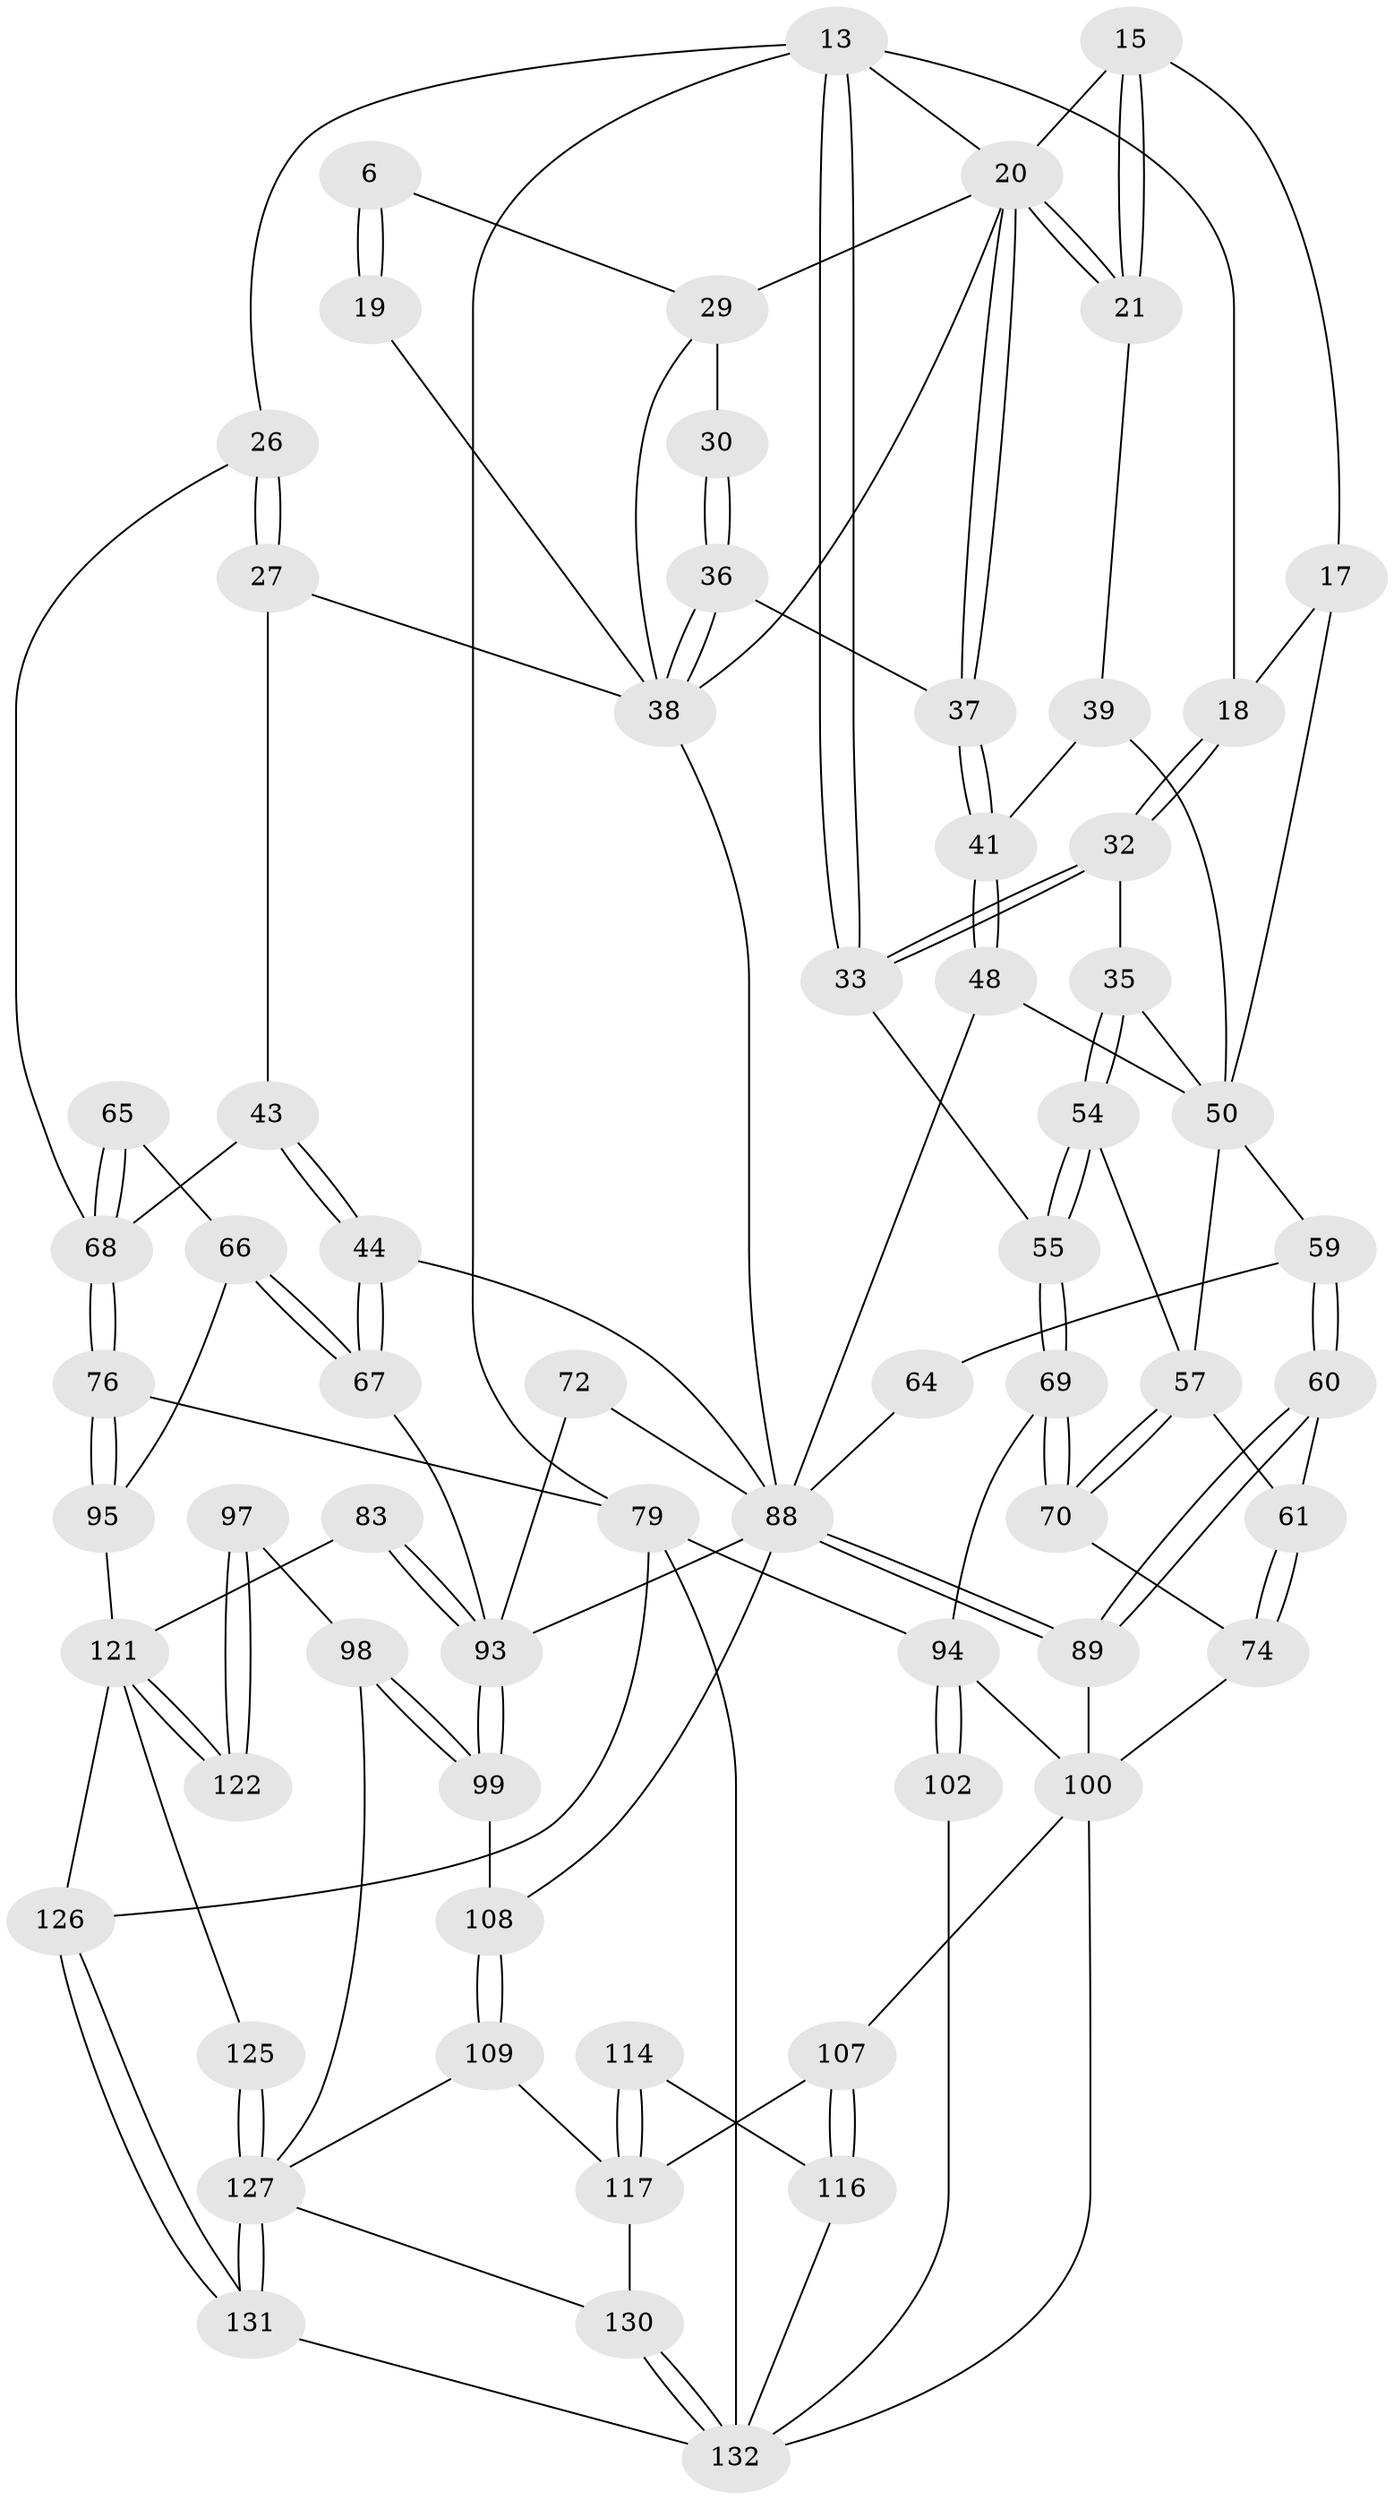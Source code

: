 // original degree distribution, {3: 0.022727272727272728, 4: 0.19696969696969696, 5: 0.5833333333333334, 6: 0.19696969696969696}
// Generated by graph-tools (version 1.1) at 2025/01/03/09/25 05:01:02]
// undirected, 66 vertices, 150 edges
graph export_dot {
graph [start="1"]
  node [color=gray90,style=filled];
  6 [pos="+0.7351891747685485+0.04043689466360967"];
  13 [pos="+0+0",super="+12"];
  15 [pos="+0.35331638609960914+0.030239590914957003"];
  17 [pos="+0.22807959818892698+0.06586188237156658",super="+16"];
  18 [pos="+0.16376014367873146+0",super="+14"];
  19 [pos="+0.7651308982309435+0.07431580151741869",super="+2+1"];
  20 [pos="+0.5066491676556201+0.13322859005053958",super="+9+11"];
  21 [pos="+0.3806607385210699+0.11848237729430743"];
  26 [pos="+1+0.039023333893146196"];
  27 [pos="+0.961713769558554+0.14585024068141564"];
  29 [pos="+0.6991368443313525+0.11976612556038727",super="+8"];
  30 [pos="+0.6615093525305903+0.12513542111330153"];
  32 [pos="+0.10320771894660603+0.14072996556875134"];
  33 [pos="+0+0.07549073791521049"];
  35 [pos="+0.14457921210565183+0.2526487260601695"];
  36 [pos="+0.6326412042130082+0.18664782280615266"];
  37 [pos="+0.5118534200335549+0.15099835902144834"];
  38 [pos="+0.7355299760933587+0.27965134889556714",super="+28+25+24"];
  39 [pos="+0.3224748359272818+0.2038798297202515",super="+22"];
  41 [pos="+0.49884779020245784+0.19303277444177036"];
  43 [pos="+0.8263023967022269+0.3143299040708641",super="+42"];
  44 [pos="+0.7796776375739599+0.3236484298028574"];
  48 [pos="+0.4840453137379724+0.2836004186896201"];
  50 [pos="+0.2802383873170823+0.2755919305465168",super="+49+40+34+31+23"];
  54 [pos="+0.11093929861714855+0.28557611394907545"];
  55 [pos="+0+0.25017712526765684"];
  57 [pos="+0.10347469149453853+0.36894298280132526",super="+56"];
  59 [pos="+0.2750140181787623+0.5060374922968266",super="+58"];
  60 [pos="+0.2522979618675837+0.5179929779711526"];
  61 [pos="+0.23393689557461136+0.5213525103727806"];
  64 [pos="+0.446088484389558+0.48360127529004504"];
  65 [pos="+1+0.4858848309558018"];
  66 [pos="+1+0.4892856250825091"];
  67 [pos="+0.8573404964321126+0.46029882289024365"];
  68 [pos="+1+0.47955714365027274",super="+51+53"];
  69 [pos="+0+0.5675594448976404"];
  70 [pos="+0.03606211863854623+0.4456212284171816"];
  72 [pos="+0.7054235830826733+0.5031994914859832",super="+71"];
  74 [pos="+0.213706706175911+0.5433351382730468"];
  76 [pos="+1+0.7639852660457959"];
  79 [pos="+0+1",super="+75"];
  83 [pos="+0.826526859294287+0.5968565807669103"];
  88 [pos="+0.5013377740110172+0.5850258658916899",super="+63+62+87+46"];
  89 [pos="+0.36246327933110306+0.6346885738882493"];
  93 [pos="+0.7178788314452333+0.692346629848763",super="+86+85+84"];
  94 [pos="+0.16191762374601656+0.5999259707338881",super="+78"];
  95 [pos="+0.9857144298234953+0.7621832659577238",super="+80"];
  97 [pos="+0.7698425378949557+0.7607890460963734"];
  98 [pos="+0.7367780511963373+0.764084967873334"];
  99 [pos="+0.7166683131237176+0.7021145330838315"];
  100 [pos="+0.248835424241748+0.7674536496513523",super="+92+90"];
  102 [pos="+0.14098742970307834+0.7921455470115369"];
  107 [pos="+0.2708153731165073+0.7702137799133162",super="+106"];
  108 [pos="+0.5237236436958288+0.6471334537600308"];
  109 [pos="+0.5184982950260348+0.6943667895920438"];
  114 [pos="+0.39183120300781077+0.8770826006669084"];
  116 [pos="+0.29002735111861644+0.8165822103845187",super="+115"];
  117 [pos="+0.4349335383156554+0.8991433316945335",super="+110+111"];
  121 [pos="+0.8487595669822068+0.8978352983736942",super="+120+103"];
  122 [pos="+0.8475409033077675+0.8928058483321846",super="+104+96"];
  125 [pos="+0.7109486361766632+0.8706262860879987"];
  126 [pos="+1+1"];
  127 [pos="+0.6425166285876027+0.9592541709008744",super="+118+113+112"];
  130 [pos="+0.40627254121041734+0.9940316955910137",super="+119"];
  131 [pos="+0.6963858138576526+1"];
  132 [pos="+0.4032043884562763+1",super="+128+129"];
  6 -- 19 [weight=2];
  6 -- 19;
  6 -- 29;
  13 -- 33;
  13 -- 33;
  13 -- 79 [weight=2];
  13 -- 26;
  13 -- 18;
  13 -- 20;
  15 -- 21;
  15 -- 21;
  15 -- 17;
  15 -- 20;
  17 -- 18;
  17 -- 50 [weight=2];
  18 -- 32;
  18 -- 32;
  19 -- 38 [weight=2];
  20 -- 21;
  20 -- 21;
  20 -- 37;
  20 -- 37;
  20 -- 29;
  20 -- 38;
  21 -- 39;
  26 -- 27;
  26 -- 27;
  26 -- 68;
  27 -- 38;
  27 -- 43;
  29 -- 30 [weight=2];
  29 -- 38;
  30 -- 36;
  30 -- 36;
  32 -- 33;
  32 -- 33;
  32 -- 35;
  33 -- 55;
  35 -- 54;
  35 -- 54;
  35 -- 50;
  36 -- 37;
  36 -- 38;
  36 -- 38;
  37 -- 41;
  37 -- 41;
  38 -- 88;
  39 -- 41;
  39 -- 50 [weight=2];
  41 -- 48;
  41 -- 48;
  43 -- 44;
  43 -- 44;
  43 -- 68 [weight=2];
  44 -- 67;
  44 -- 67;
  44 -- 88;
  48 -- 50;
  48 -- 88;
  50 -- 59;
  50 -- 57;
  54 -- 55;
  54 -- 55;
  54 -- 57;
  55 -- 69;
  55 -- 69;
  57 -- 70;
  57 -- 70;
  57 -- 61;
  59 -- 60;
  59 -- 60;
  59 -- 64 [weight=2];
  60 -- 61;
  60 -- 89;
  60 -- 89;
  61 -- 74;
  61 -- 74;
  64 -- 88;
  65 -- 66;
  65 -- 68 [weight=2];
  65 -- 68;
  66 -- 67;
  66 -- 67;
  66 -- 95;
  67 -- 93;
  68 -- 76;
  68 -- 76;
  69 -- 70;
  69 -- 70;
  69 -- 94;
  70 -- 74;
  72 -- 88 [weight=2];
  72 -- 93 [weight=2];
  74 -- 100;
  76 -- 95;
  76 -- 95;
  76 -- 79;
  79 -- 126;
  79 -- 94;
  79 -- 132;
  83 -- 93 [weight=2];
  83 -- 93;
  83 -- 121;
  88 -- 89;
  88 -- 89;
  88 -- 108;
  88 -- 93;
  89 -- 100;
  93 -- 99;
  93 -- 99;
  94 -- 102 [weight=2];
  94 -- 102;
  94 -- 100;
  95 -- 121 [weight=2];
  97 -- 98;
  97 -- 122 [weight=2];
  97 -- 122;
  98 -- 99;
  98 -- 99;
  98 -- 127;
  99 -- 108;
  100 -- 107 [weight=2];
  100 -- 132;
  102 -- 132;
  107 -- 116;
  107 -- 116;
  107 -- 117;
  108 -- 109;
  108 -- 109;
  109 -- 117;
  109 -- 127;
  114 -- 117 [weight=2];
  114 -- 117;
  114 -- 116;
  116 -- 132 [weight=2];
  117 -- 130;
  121 -- 122 [weight=3];
  121 -- 122;
  121 -- 125;
  121 -- 126;
  125 -- 127 [weight=2];
  125 -- 127;
  126 -- 131;
  126 -- 131;
  127 -- 131;
  127 -- 131;
  127 -- 130;
  130 -- 132 [weight=2];
  130 -- 132;
  131 -- 132;
}
